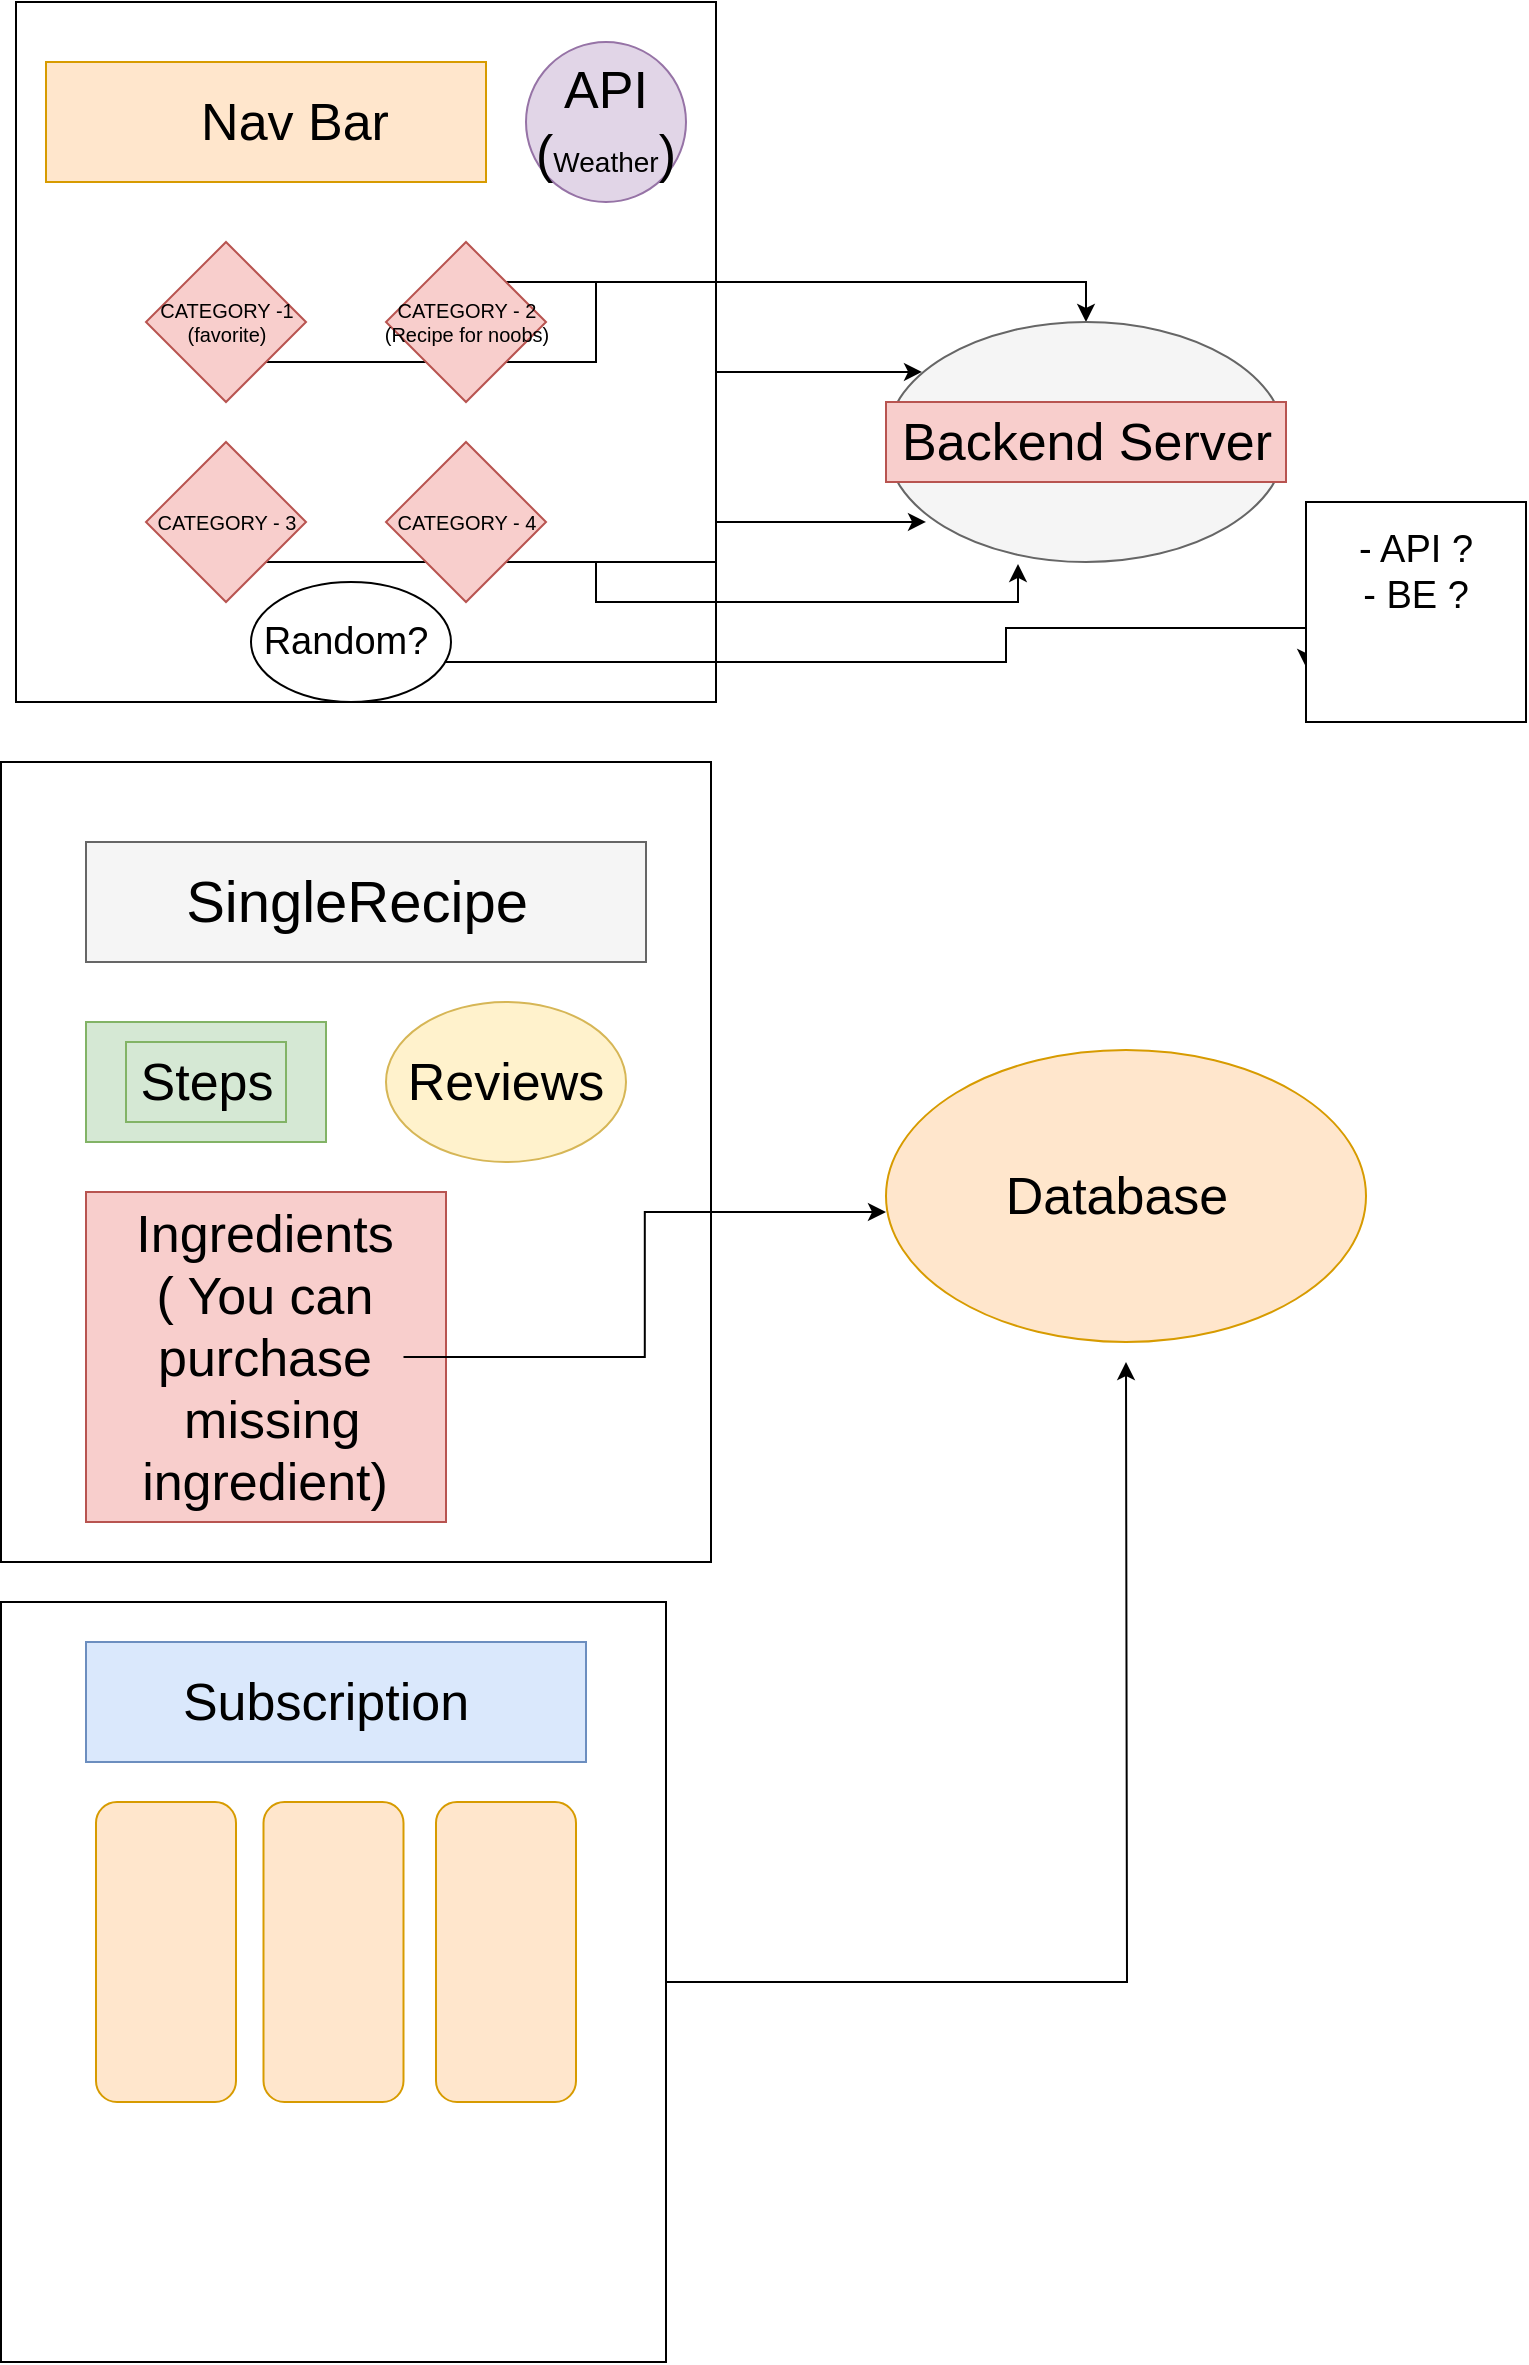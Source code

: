 <mxfile version="13.7.7" type="github"><diagram id="C5RBs43oDa-KdzZeNtuy" name="Page-1"><mxGraphModel dx="1102" dy="533" grid="1" gridSize="10" guides="1" tooltips="1" connect="1" arrows="1" fold="1" page="1" pageScale="1" pageWidth="827" pageHeight="1169" math="0" shadow="0"><root><mxCell id="WIyWlLk6GJQsqaUBKTNV-0"/><mxCell id="WIyWlLk6GJQsqaUBKTNV-1" parent="WIyWlLk6GJQsqaUBKTNV-0"/><mxCell id="2ebZrkR-TWmBmjrGkh3x-0" value="" style="whiteSpace=wrap;html=1;aspect=fixed;" vertex="1" parent="WIyWlLk6GJQsqaUBKTNV-1"><mxGeometry x="45" y="40" width="350" height="350" as="geometry"/></mxCell><mxCell id="2ebZrkR-TWmBmjrGkh3x-1" value="" style="rounded=0;whiteSpace=wrap;html=1;fillColor=#ffe6cc;strokeColor=#d79b00;" vertex="1" parent="WIyWlLk6GJQsqaUBKTNV-1"><mxGeometry x="60" y="70" width="220" height="60" as="geometry"/></mxCell><mxCell id="2ebZrkR-TWmBmjrGkh3x-3" value="Nav Bar" style="text;html=1;resizable=0;autosize=1;align=center;verticalAlign=middle;points=[];fillColor=none;strokeColor=none;rounded=0;fontSize=26;" vertex="1" parent="WIyWlLk6GJQsqaUBKTNV-1"><mxGeometry x="128.75" y="80" width="110" height="40" as="geometry"/></mxCell><mxCell id="2ebZrkR-TWmBmjrGkh3x-28" style="edgeStyle=orthogonalEdgeStyle;rounded=0;orthogonalLoop=1;jettySize=auto;html=1;exitX=1;exitY=1;exitDx=0;exitDy=0;entryX=0.5;entryY=0;entryDx=0;entryDy=0;fontSize=26;" edge="1" parent="WIyWlLk6GJQsqaUBKTNV-1" source="2ebZrkR-TWmBmjrGkh3x-4" target="2ebZrkR-TWmBmjrGkh3x-23"><mxGeometry relative="1" as="geometry"/></mxCell><mxCell id="2ebZrkR-TWmBmjrGkh3x-4" value="" style="rhombus;whiteSpace=wrap;html=1;fontSize=26;fillColor=#f8cecc;strokeColor=#b85450;" vertex="1" parent="WIyWlLk6GJQsqaUBKTNV-1"><mxGeometry x="110" y="160" width="80" height="80" as="geometry"/></mxCell><mxCell id="2ebZrkR-TWmBmjrGkh3x-26" style="edgeStyle=orthogonalEdgeStyle;rounded=0;orthogonalLoop=1;jettySize=auto;html=1;exitX=1;exitY=0;exitDx=0;exitDy=0;entryX=0.09;entryY=0.208;entryDx=0;entryDy=0;entryPerimeter=0;fontSize=26;" edge="1" parent="WIyWlLk6GJQsqaUBKTNV-1" source="2ebZrkR-TWmBmjrGkh3x-5" target="2ebZrkR-TWmBmjrGkh3x-23"><mxGeometry relative="1" as="geometry"/></mxCell><mxCell id="2ebZrkR-TWmBmjrGkh3x-5" value="" style="rhombus;whiteSpace=wrap;html=1;fontSize=26;fillColor=#f8cecc;strokeColor=#b85450;" vertex="1" parent="WIyWlLk6GJQsqaUBKTNV-1"><mxGeometry x="230" y="160" width="80" height="80" as="geometry"/></mxCell><mxCell id="2ebZrkR-TWmBmjrGkh3x-27" style="edgeStyle=orthogonalEdgeStyle;rounded=0;orthogonalLoop=1;jettySize=auto;html=1;exitX=1;exitY=1;exitDx=0;exitDy=0;entryX=0.33;entryY=1.008;entryDx=0;entryDy=0;entryPerimeter=0;fontSize=26;" edge="1" parent="WIyWlLk6GJQsqaUBKTNV-1" source="2ebZrkR-TWmBmjrGkh3x-6" target="2ebZrkR-TWmBmjrGkh3x-23"><mxGeometry relative="1" as="geometry"/></mxCell><mxCell id="2ebZrkR-TWmBmjrGkh3x-6" value="" style="rhombus;whiteSpace=wrap;html=1;fontSize=26;fillColor=#f8cecc;strokeColor=#b85450;" vertex="1" parent="WIyWlLk6GJQsqaUBKTNV-1"><mxGeometry x="110" y="260" width="80" height="80" as="geometry"/></mxCell><mxCell id="2ebZrkR-TWmBmjrGkh3x-30" style="edgeStyle=orthogonalEdgeStyle;rounded=0;orthogonalLoop=1;jettySize=auto;html=1;exitX=1;exitY=1;exitDx=0;exitDy=0;entryX=0.1;entryY=0.833;entryDx=0;entryDy=0;entryPerimeter=0;fontSize=26;" edge="1" parent="WIyWlLk6GJQsqaUBKTNV-1" source="2ebZrkR-TWmBmjrGkh3x-7" target="2ebZrkR-TWmBmjrGkh3x-23"><mxGeometry relative="1" as="geometry"/></mxCell><mxCell id="2ebZrkR-TWmBmjrGkh3x-7" value="" style="rhombus;whiteSpace=wrap;html=1;fontSize=26;fillColor=#f8cecc;strokeColor=#b85450;" vertex="1" parent="WIyWlLk6GJQsqaUBKTNV-1"><mxGeometry x="230" y="260" width="80" height="80" as="geometry"/></mxCell><mxCell id="2ebZrkR-TWmBmjrGkh3x-8" value="CATEGORY -1&lt;br&gt;(favorite)" style="text;html=1;resizable=0;autosize=1;align=center;verticalAlign=middle;points=[];fillColor=none;strokeColor=none;rounded=0;fontSize=10;" vertex="1" parent="WIyWlLk6GJQsqaUBKTNV-1"><mxGeometry x="110" y="185" width="80" height="30" as="geometry"/></mxCell><mxCell id="2ebZrkR-TWmBmjrGkh3x-9" value="CATEGORY - 2&lt;br&gt;(Recipe for noobs)" style="text;html=1;resizable=0;autosize=1;align=center;verticalAlign=middle;points=[];fillColor=none;strokeColor=none;rounded=0;fontSize=10;" vertex="1" parent="WIyWlLk6GJQsqaUBKTNV-1"><mxGeometry x="220" y="185" width="100" height="30" as="geometry"/></mxCell><mxCell id="2ebZrkR-TWmBmjrGkh3x-10" value="CATEGORY - 3" style="text;html=1;resizable=0;autosize=1;align=center;verticalAlign=middle;points=[];fillColor=none;strokeColor=none;rounded=0;fontSize=10;" vertex="1" parent="WIyWlLk6GJQsqaUBKTNV-1"><mxGeometry x="110" y="290" width="80" height="20" as="geometry"/></mxCell><mxCell id="2ebZrkR-TWmBmjrGkh3x-11" value="CATEGORY - 4" style="text;html=1;resizable=0;autosize=1;align=center;verticalAlign=middle;points=[];fillColor=none;strokeColor=none;rounded=0;fontSize=10;" vertex="1" parent="WIyWlLk6GJQsqaUBKTNV-1"><mxGeometry x="230" y="290" width="80" height="20" as="geometry"/></mxCell><mxCell id="2ebZrkR-TWmBmjrGkh3x-12" value="" style="rounded=0;whiteSpace=wrap;html=1;fontSize=10;" vertex="1" parent="WIyWlLk6GJQsqaUBKTNV-1"><mxGeometry x="37.5" y="420" width="355" height="400" as="geometry"/></mxCell><mxCell id="2ebZrkR-TWmBmjrGkh3x-13" value="" style="rounded=0;whiteSpace=wrap;html=1;fontSize=10;fillColor=#f5f5f5;strokeColor=#666666;fontColor=#333333;" vertex="1" parent="WIyWlLk6GJQsqaUBKTNV-1"><mxGeometry x="80" y="460" width="280" height="60" as="geometry"/></mxCell><mxCell id="2ebZrkR-TWmBmjrGkh3x-14" value="&lt;font style=&quot;font-size: 29px&quot;&gt;SingleRecipe&lt;/font&gt;" style="text;html=1;resizable=0;autosize=1;align=center;verticalAlign=middle;points=[];fillColor=none;strokeColor=none;rounded=0;fontSize=10;" vertex="1" parent="WIyWlLk6GJQsqaUBKTNV-1"><mxGeometry x="120" y="480" width="190" height="20" as="geometry"/></mxCell><mxCell id="2ebZrkR-TWmBmjrGkh3x-15" value="" style="rounded=0;whiteSpace=wrap;html=1;fontSize=10;fillColor=#d5e8d4;strokeColor=#82b366;" vertex="1" parent="WIyWlLk6GJQsqaUBKTNV-1"><mxGeometry x="80" y="550" width="120" height="60" as="geometry"/></mxCell><mxCell id="2ebZrkR-TWmBmjrGkh3x-16" value="Steps" style="text;html=1;resizable=0;autosize=1;align=center;verticalAlign=middle;points=[];fillColor=#d5e8d4;strokeColor=#82b366;rounded=0;fontSize=26;" vertex="1" parent="WIyWlLk6GJQsqaUBKTNV-1"><mxGeometry x="100" y="560" width="80" height="40" as="geometry"/></mxCell><mxCell id="2ebZrkR-TWmBmjrGkh3x-17" value="" style="rounded=0;whiteSpace=wrap;html=1;fontSize=26;fillColor=#f8cecc;strokeColor=#b85450;" vertex="1" parent="WIyWlLk6GJQsqaUBKTNV-1"><mxGeometry x="80" y="635" width="180" height="165" as="geometry"/></mxCell><mxCell id="2ebZrkR-TWmBmjrGkh3x-22" style="edgeStyle=orthogonalEdgeStyle;rounded=0;orthogonalLoop=1;jettySize=auto;html=1;entryX=0;entryY=0.555;entryDx=0;entryDy=0;entryPerimeter=0;fontSize=26;" edge="1" parent="WIyWlLk6GJQsqaUBKTNV-1" source="2ebZrkR-TWmBmjrGkh3x-18" target="2ebZrkR-TWmBmjrGkh3x-20"><mxGeometry relative="1" as="geometry"/></mxCell><mxCell id="2ebZrkR-TWmBmjrGkh3x-18" value="Ingredients&lt;br&gt;( You can &lt;br&gt;purchase&lt;br&gt;&amp;nbsp;missing&lt;br&gt;ingredient)" style="text;html=1;resizable=0;autosize=1;align=center;verticalAlign=middle;points=[];fillColor=none;strokeColor=none;rounded=0;fontSize=26;" vertex="1" parent="WIyWlLk6GJQsqaUBKTNV-1"><mxGeometry x="98.75" y="637.5" width="140" height="160" as="geometry"/></mxCell><mxCell id="2ebZrkR-TWmBmjrGkh3x-20" value="" style="ellipse;whiteSpace=wrap;html=1;fontSize=26;fillColor=#ffe6cc;strokeColor=#d79b00;" vertex="1" parent="WIyWlLk6GJQsqaUBKTNV-1"><mxGeometry x="480" y="564" width="240" height="146" as="geometry"/></mxCell><mxCell id="2ebZrkR-TWmBmjrGkh3x-21" value="Database" style="text;html=1;resizable=0;autosize=1;align=center;verticalAlign=middle;points=[];fillColor=none;strokeColor=none;rounded=0;fontSize=26;" vertex="1" parent="WIyWlLk6GJQsqaUBKTNV-1"><mxGeometry x="530" y="617" width="130" height="40" as="geometry"/></mxCell><mxCell id="2ebZrkR-TWmBmjrGkh3x-23" value="" style="ellipse;whiteSpace=wrap;html=1;fontSize=26;fillColor=#f5f5f5;strokeColor=#666666;fontColor=#333333;" vertex="1" parent="WIyWlLk6GJQsqaUBKTNV-1"><mxGeometry x="480" y="200" width="200" height="120" as="geometry"/></mxCell><mxCell id="2ebZrkR-TWmBmjrGkh3x-24" value="Backend Server" style="text;html=1;resizable=0;autosize=1;align=center;verticalAlign=middle;points=[];fillColor=#f8cecc;strokeColor=#b85450;rounded=0;fontSize=26;" vertex="1" parent="WIyWlLk6GJQsqaUBKTNV-1"><mxGeometry x="480" y="240" width="200" height="40" as="geometry"/></mxCell><mxCell id="2ebZrkR-TWmBmjrGkh3x-39" style="edgeStyle=orthogonalEdgeStyle;rounded=0;orthogonalLoop=1;jettySize=auto;html=1;exitX=1;exitY=0.5;exitDx=0;exitDy=0;fontSize=26;" edge="1" parent="WIyWlLk6GJQsqaUBKTNV-1" source="2ebZrkR-TWmBmjrGkh3x-31"><mxGeometry relative="1" as="geometry"><mxPoint x="600" y="720" as="targetPoint"/></mxGeometry></mxCell><mxCell id="2ebZrkR-TWmBmjrGkh3x-31" value="" style="rounded=0;whiteSpace=wrap;html=1;fontSize=26;" vertex="1" parent="WIyWlLk6GJQsqaUBKTNV-1"><mxGeometry x="37.5" y="840" width="332.5" height="380" as="geometry"/></mxCell><mxCell id="2ebZrkR-TWmBmjrGkh3x-32" value="" style="rounded=0;whiteSpace=wrap;html=1;fontSize=26;fillColor=#dae8fc;strokeColor=#6c8ebf;" vertex="1" parent="WIyWlLk6GJQsqaUBKTNV-1"><mxGeometry x="80" y="860" width="250" height="60" as="geometry"/></mxCell><mxCell id="2ebZrkR-TWmBmjrGkh3x-34" value="Subscription" style="text;html=1;strokeColor=none;fillColor=none;align=center;verticalAlign=middle;whiteSpace=wrap;rounded=0;fontSize=26;" vertex="1" parent="WIyWlLk6GJQsqaUBKTNV-1"><mxGeometry x="180" y="880" width="40" height="20" as="geometry"/></mxCell><mxCell id="2ebZrkR-TWmBmjrGkh3x-36" value="" style="rounded=1;whiteSpace=wrap;html=1;fontSize=26;fillColor=#ffe6cc;strokeColor=#d79b00;" vertex="1" parent="WIyWlLk6GJQsqaUBKTNV-1"><mxGeometry x="85" y="940" width="70" height="150" as="geometry"/></mxCell><mxCell id="2ebZrkR-TWmBmjrGkh3x-37" value="" style="rounded=1;whiteSpace=wrap;html=1;fontSize=26;fillColor=#ffe6cc;strokeColor=#d79b00;" vertex="1" parent="WIyWlLk6GJQsqaUBKTNV-1"><mxGeometry x="168.75" y="940" width="70" height="150" as="geometry"/></mxCell><mxCell id="2ebZrkR-TWmBmjrGkh3x-38" value="" style="rounded=1;whiteSpace=wrap;html=1;fontSize=26;fillColor=#ffe6cc;strokeColor=#d79b00;" vertex="1" parent="WIyWlLk6GJQsqaUBKTNV-1"><mxGeometry x="255" y="940" width="70" height="150" as="geometry"/></mxCell><mxCell id="2ebZrkR-TWmBmjrGkh3x-40" value="" style="ellipse;whiteSpace=wrap;html=1;fontSize=26;fillColor=#fff2cc;strokeColor=#d6b656;" vertex="1" parent="WIyWlLk6GJQsqaUBKTNV-1"><mxGeometry x="230" y="540" width="120" height="80" as="geometry"/></mxCell><mxCell id="2ebZrkR-TWmBmjrGkh3x-41" value="Reviews&lt;br&gt;" style="text;html=1;strokeColor=none;fillColor=none;align=center;verticalAlign=middle;whiteSpace=wrap;rounded=0;fontSize=26;" vertex="1" parent="WIyWlLk6GJQsqaUBKTNV-1"><mxGeometry x="270" y="570" width="40" height="20" as="geometry"/></mxCell><mxCell id="2ebZrkR-TWmBmjrGkh3x-42" value="" style="ellipse;whiteSpace=wrap;html=1;aspect=fixed;fontSize=26;fillColor=#e1d5e7;strokeColor=#9673a6;" vertex="1" parent="WIyWlLk6GJQsqaUBKTNV-1"><mxGeometry x="300" y="60" width="80" height="80" as="geometry"/></mxCell><mxCell id="2ebZrkR-TWmBmjrGkh3x-43" value="API&lt;br&gt;(&lt;font style=&quot;font-size: 14px&quot;&gt;Weather&lt;/font&gt;)" style="text;html=1;strokeColor=none;fillColor=none;align=center;verticalAlign=middle;whiteSpace=wrap;rounded=0;fontSize=26;" vertex="1" parent="WIyWlLk6GJQsqaUBKTNV-1"><mxGeometry x="320" y="90" width="40" height="20" as="geometry"/></mxCell><mxCell id="2ebZrkR-TWmBmjrGkh3x-50" style="edgeStyle=orthogonalEdgeStyle;rounded=0;orthogonalLoop=1;jettySize=auto;html=1;exitX=1;exitY=1;exitDx=0;exitDy=0;fontSize=19;entryX=0;entryY=0.75;entryDx=0;entryDy=0;" edge="1" parent="WIyWlLk6GJQsqaUBKTNV-1" source="2ebZrkR-TWmBmjrGkh3x-48" target="2ebZrkR-TWmBmjrGkh3x-52"><mxGeometry relative="1" as="geometry"><mxPoint x="540" y="410" as="targetPoint"/><Array as="points"><mxPoint x="248" y="370"/><mxPoint x="540" y="370"/><mxPoint x="540" y="353"/></Array></mxGeometry></mxCell><mxCell id="2ebZrkR-TWmBmjrGkh3x-48" value="" style="ellipse;whiteSpace=wrap;html=1;fontSize=26;" vertex="1" parent="WIyWlLk6GJQsqaUBKTNV-1"><mxGeometry x="162.5" y="330" width="100" height="60" as="geometry"/></mxCell><mxCell id="2ebZrkR-TWmBmjrGkh3x-49" value="Random?" style="text;html=1;strokeColor=none;fillColor=none;align=center;verticalAlign=middle;whiteSpace=wrap;rounded=0;fontSize=19;" vertex="1" parent="WIyWlLk6GJQsqaUBKTNV-1"><mxGeometry x="190" y="350" width="40" height="20" as="geometry"/></mxCell><mxCell id="2ebZrkR-TWmBmjrGkh3x-52" value="" style="whiteSpace=wrap;html=1;aspect=fixed;fontSize=19;" vertex="1" parent="WIyWlLk6GJQsqaUBKTNV-1"><mxGeometry x="690" y="290" width="110" height="110" as="geometry"/></mxCell><mxCell id="2ebZrkR-TWmBmjrGkh3x-53" value="- API ?&lt;br&gt;- BE ?" style="text;html=1;strokeColor=none;fillColor=none;align=center;verticalAlign=middle;whiteSpace=wrap;rounded=0;fontSize=19;" vertex="1" parent="WIyWlLk6GJQsqaUBKTNV-1"><mxGeometry x="700" y="280" width="90" height="90" as="geometry"/></mxCell></root></mxGraphModel></diagram></mxfile>